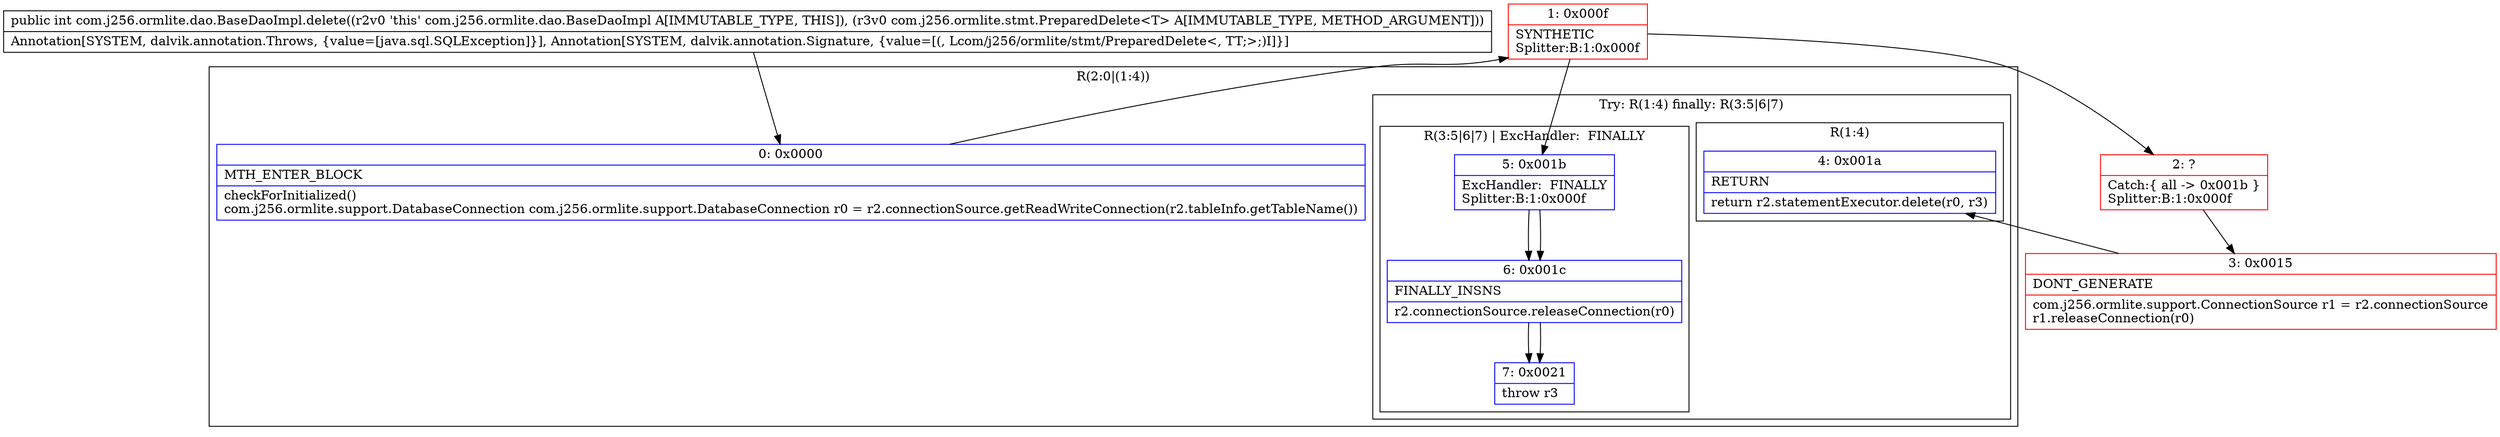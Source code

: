 digraph "CFG forcom.j256.ormlite.dao.BaseDaoImpl.delete(Lcom\/j256\/ormlite\/stmt\/PreparedDelete;)I" {
subgraph cluster_Region_1285145882 {
label = "R(2:0|(1:4))";
node [shape=record,color=blue];
Node_0 [shape=record,label="{0\:\ 0x0000|MTH_ENTER_BLOCK\l|checkForInitialized()\lcom.j256.ormlite.support.DatabaseConnection com.j256.ormlite.support.DatabaseConnection r0 = r2.connectionSource.getReadWriteConnection(r2.tableInfo.getTableName())\l}"];
subgraph cluster_TryCatchRegion_638705539 {
label = "Try: R(1:4) finally: R(3:5|6|7)";
node [shape=record,color=blue];
subgraph cluster_Region_1369759879 {
label = "R(1:4)";
node [shape=record,color=blue];
Node_4 [shape=record,label="{4\:\ 0x001a|RETURN\l|return r2.statementExecutor.delete(r0, r3)\l}"];
}
subgraph cluster_Region_874411845 {
label = "R(3:5|6|7) | ExcHandler:  FINALLY\l";
node [shape=record,color=blue];
Node_5 [shape=record,label="{5\:\ 0x001b|ExcHandler:  FINALLY\lSplitter:B:1:0x000f\l}"];
Node_6 [shape=record,label="{6\:\ 0x001c|FINALLY_INSNS\l|r2.connectionSource.releaseConnection(r0)\l}"];
Node_7 [shape=record,label="{7\:\ 0x0021|throw r3\l}"];
}
}
}
subgraph cluster_Region_874411845 {
label = "R(3:5|6|7) | ExcHandler:  FINALLY\l";
node [shape=record,color=blue];
Node_5 [shape=record,label="{5\:\ 0x001b|ExcHandler:  FINALLY\lSplitter:B:1:0x000f\l}"];
Node_6 [shape=record,label="{6\:\ 0x001c|FINALLY_INSNS\l|r2.connectionSource.releaseConnection(r0)\l}"];
Node_7 [shape=record,label="{7\:\ 0x0021|throw r3\l}"];
}
Node_1 [shape=record,color=red,label="{1\:\ 0x000f|SYNTHETIC\lSplitter:B:1:0x000f\l}"];
Node_2 [shape=record,color=red,label="{2\:\ ?|Catch:\{ all \-\> 0x001b \}\lSplitter:B:1:0x000f\l}"];
Node_3 [shape=record,color=red,label="{3\:\ 0x0015|DONT_GENERATE\l|com.j256.ormlite.support.ConnectionSource r1 = r2.connectionSource\lr1.releaseConnection(r0)\l}"];
MethodNode[shape=record,label="{public int com.j256.ormlite.dao.BaseDaoImpl.delete((r2v0 'this' com.j256.ormlite.dao.BaseDaoImpl A[IMMUTABLE_TYPE, THIS]), (r3v0 com.j256.ormlite.stmt.PreparedDelete\<T\> A[IMMUTABLE_TYPE, METHOD_ARGUMENT]))  | Annotation[SYSTEM, dalvik.annotation.Throws, \{value=[java.sql.SQLException]\}], Annotation[SYSTEM, dalvik.annotation.Signature, \{value=[(, Lcom\/j256\/ormlite\/stmt\/PreparedDelete\<, TT;\>;)I]\}]\l}"];
MethodNode -> Node_0;
Node_0 -> Node_1;
Node_5 -> Node_6;
Node_6 -> Node_7;
Node_5 -> Node_6;
Node_6 -> Node_7;
Node_1 -> Node_2;
Node_1 -> Node_5;
Node_2 -> Node_3;
Node_3 -> Node_4;
}

